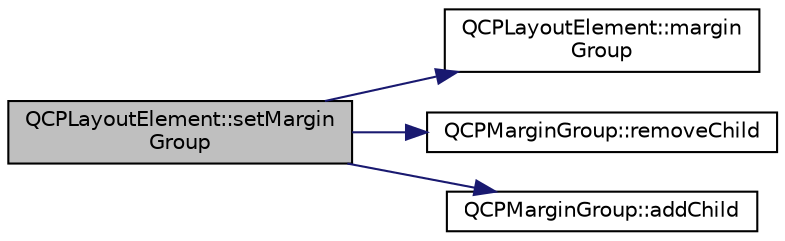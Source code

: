 digraph "QCPLayoutElement::setMarginGroup"
{
  edge [fontname="Helvetica",fontsize="10",labelfontname="Helvetica",labelfontsize="10"];
  node [fontname="Helvetica",fontsize="10",shape=record];
  rankdir="LR";
  Node147 [label="QCPLayoutElement::setMargin\lGroup",height=0.2,width=0.4,color="black", fillcolor="grey75", style="filled", fontcolor="black"];
  Node147 -> Node148 [color="midnightblue",fontsize="10",style="solid",fontname="Helvetica"];
  Node148 [label="QCPLayoutElement::margin\lGroup",height=0.2,width=0.4,color="black", fillcolor="white", style="filled",URL="$d5/db3/class_q_c_p_layout_element.html#a8af6bcf81e12fe1d6f44490f34522b90"];
  Node147 -> Node149 [color="midnightblue",fontsize="10",style="solid",fontname="Helvetica"];
  Node149 [label="QCPMarginGroup::removeChild",height=0.2,width=0.4,color="black", fillcolor="white", style="filled",URL="$d5/d08/class_q_c_p_margin_group.html#a20ab3286062957d99b58db683fe725b0"];
  Node147 -> Node150 [color="midnightblue",fontsize="10",style="solid",fontname="Helvetica"];
  Node150 [label="QCPMarginGroup::addChild",height=0.2,width=0.4,color="black", fillcolor="white", style="filled",URL="$d5/d08/class_q_c_p_margin_group.html#acb9c3a35acec655c2895b7eb95ee0524"];
}
